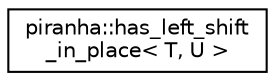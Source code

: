 digraph "Graphical Class Hierarchy"
{
  edge [fontname="Helvetica",fontsize="10",labelfontname="Helvetica",labelfontsize="10"];
  node [fontname="Helvetica",fontsize="10",shape=record];
  rankdir="LR";
  Node0 [label="piranha::has_left_shift\l_in_place\< T, U \>",height=0.2,width=0.4,color="black", fillcolor="white", style="filled",URL="$classpiranha_1_1has__left__shift__in__place.html",tooltip="In-place left-shift type trait. "];
}
